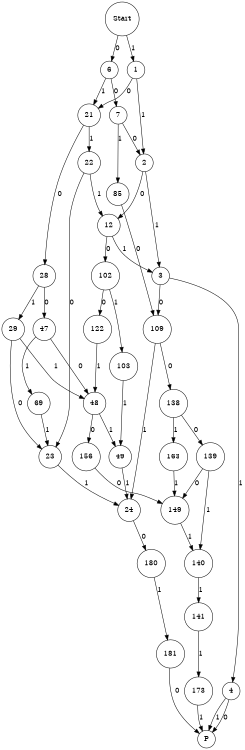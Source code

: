 // The Round Table
digraph {
	size="8,5"
	node [shape=circle]
	Start
	Start
	1
	Start -> 1 [label=1]
	1
	2
	1 -> 2 [label=1]
	2
	3
	2 -> 3 [label=1]
	3
	4
	3 -> 4 [label=1]
	4
	P
	4 -> P [label=1]
	P
	4 -> P [label=0]
	109
	3 -> 109 [label=0]
	109
	24
	109 -> 24 [label=1]
	24
	180
	24 -> 180 [label=0]
	180
	181
	180 -> 181 [label=1]
	181
	P
	181 -> P [label=0]
	138
	109 -> 138 [label=0]
	138
	139
	138 -> 139 [label=0]
	139
	140
	139 -> 140 [label=1]
	140
	141
	140 -> 141 [label=1]
	141
	173
	141 -> 173 [label=1]
	173
	P
	173 -> P [label=1]
	149
	139 -> 149 [label=0]
	149
	140
	149 -> 140 [label=1]
	163
	138 -> 163 [label=1]
	163
	149
	163 -> 149 [label=1]
	12
	2 -> 12 [label=0]
	12
	3
	12 -> 3 [label=1]
	102
	12 -> 102 [label=0]
	102
	103
	102 -> 103 [label=1]
	103
	49
	103 -> 49 [label=1]
	49
	24
	49 -> 24 [label=1]
	122
	102 -> 122 [label=0]
	122
	48
	122 -> 48 [label=1]
	48
	49
	48 -> 49 [label=1]
	156
	48 -> 156 [label=0]
	156
	149
	156 -> 149 [label=0]
	21
	1 -> 21 [label=0]
	21
	22
	21 -> 22 [label=1]
	22
	23
	22 -> 23 [label=0]
	23
	24
	23 -> 24 [label=1]
	12
	22 -> 12 [label=1]
	28
	21 -> 28 [label=0]
	28
	29
	28 -> 29 [label=1]
	29
	23
	29 -> 23 [label=0]
	48
	29 -> 48 [label=1]
	47
	28 -> 47 [label=0]
	47
	48
	47 -> 48 [label=0]
	69
	47 -> 69 [label=1]
	69
	23
	69 -> 23 [label=1]
	6
	Start -> 6 [label=0]
	6
	7
	6 -> 7 [label=0]
	7
	2
	7 -> 2 [label=0]
	85
	7 -> 85 [label=1]
	85
	109
	85 -> 109 [label=0]
	21
	6 -> 21 [label=1]
}
